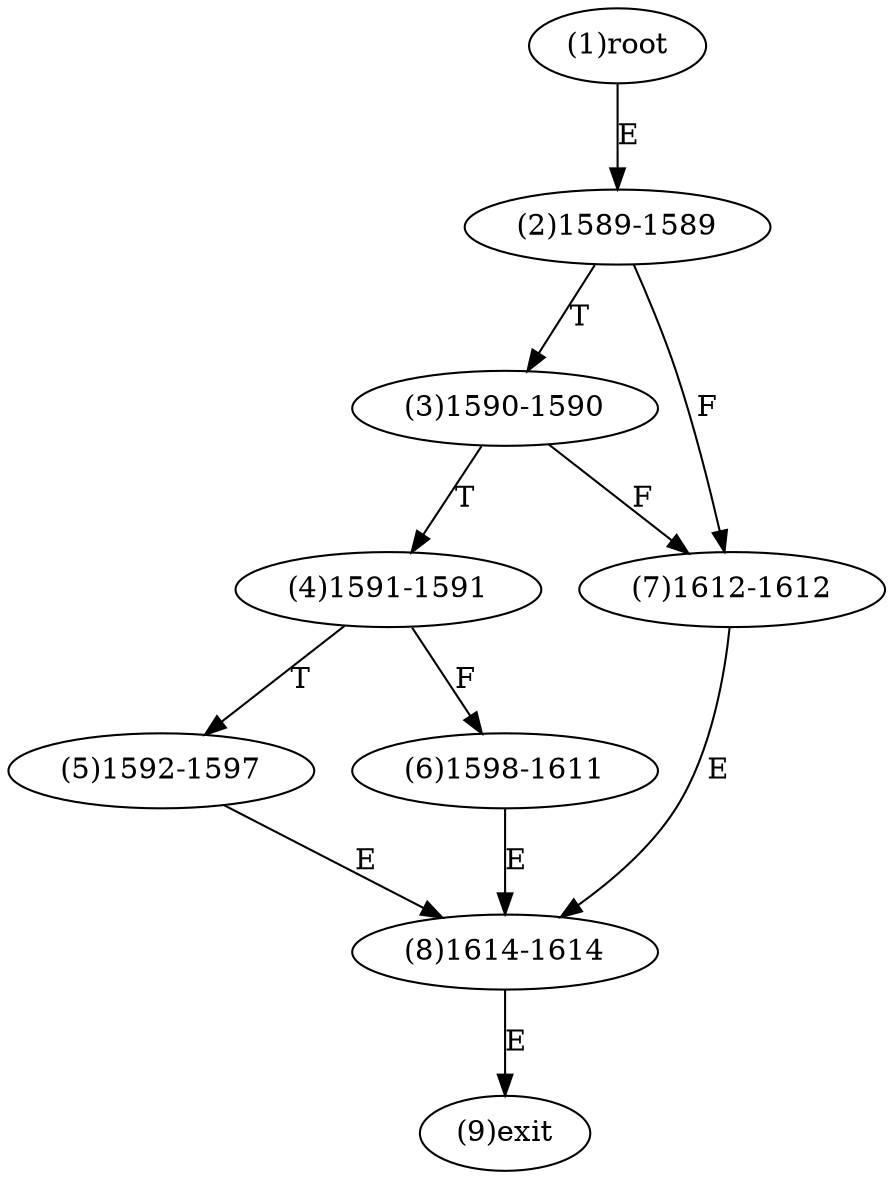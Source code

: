 digraph "" { 
1[ label="(1)root"];
2[ label="(2)1589-1589"];
3[ label="(3)1590-1590"];
4[ label="(4)1591-1591"];
5[ label="(5)1592-1597"];
6[ label="(6)1598-1611"];
7[ label="(7)1612-1612"];
8[ label="(8)1614-1614"];
9[ label="(9)exit"];
1->2[ label="E"];
2->7[ label="F"];
2->3[ label="T"];
3->7[ label="F"];
3->4[ label="T"];
4->6[ label="F"];
4->5[ label="T"];
5->8[ label="E"];
6->8[ label="E"];
7->8[ label="E"];
8->9[ label="E"];
}